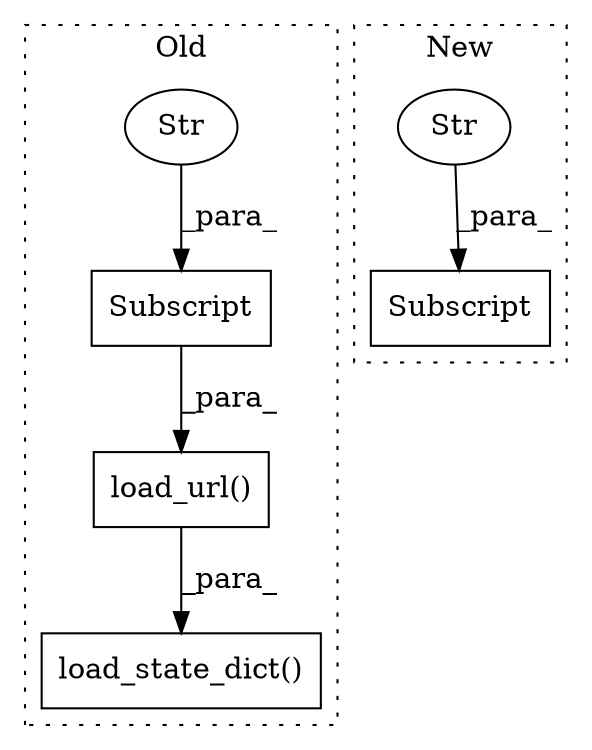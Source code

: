 digraph G {
subgraph cluster0 {
1 [label="load_url()" a="75" s="6237,6278" l="19,1" shape="box"];
3 [label="Subscript" a="63" s="6256,0" l="22,0" shape="box"];
5 [label="Str" a="66" s="6267" l="10" shape="ellipse"];
6 [label="load_state_dict()" a="75" s="6215,6279" l="22,1" shape="box"];
label = "Old";
style="dotted";
}
subgraph cluster1 {
2 [label="Subscript" a="63" s="6526,0" l="24,0" shape="box"];
4 [label="Str" a="66" s="6537" l="12" shape="ellipse"];
label = "New";
style="dotted";
}
1 -> 6 [label="_para_"];
3 -> 1 [label="_para_"];
4 -> 2 [label="_para_"];
5 -> 3 [label="_para_"];
}